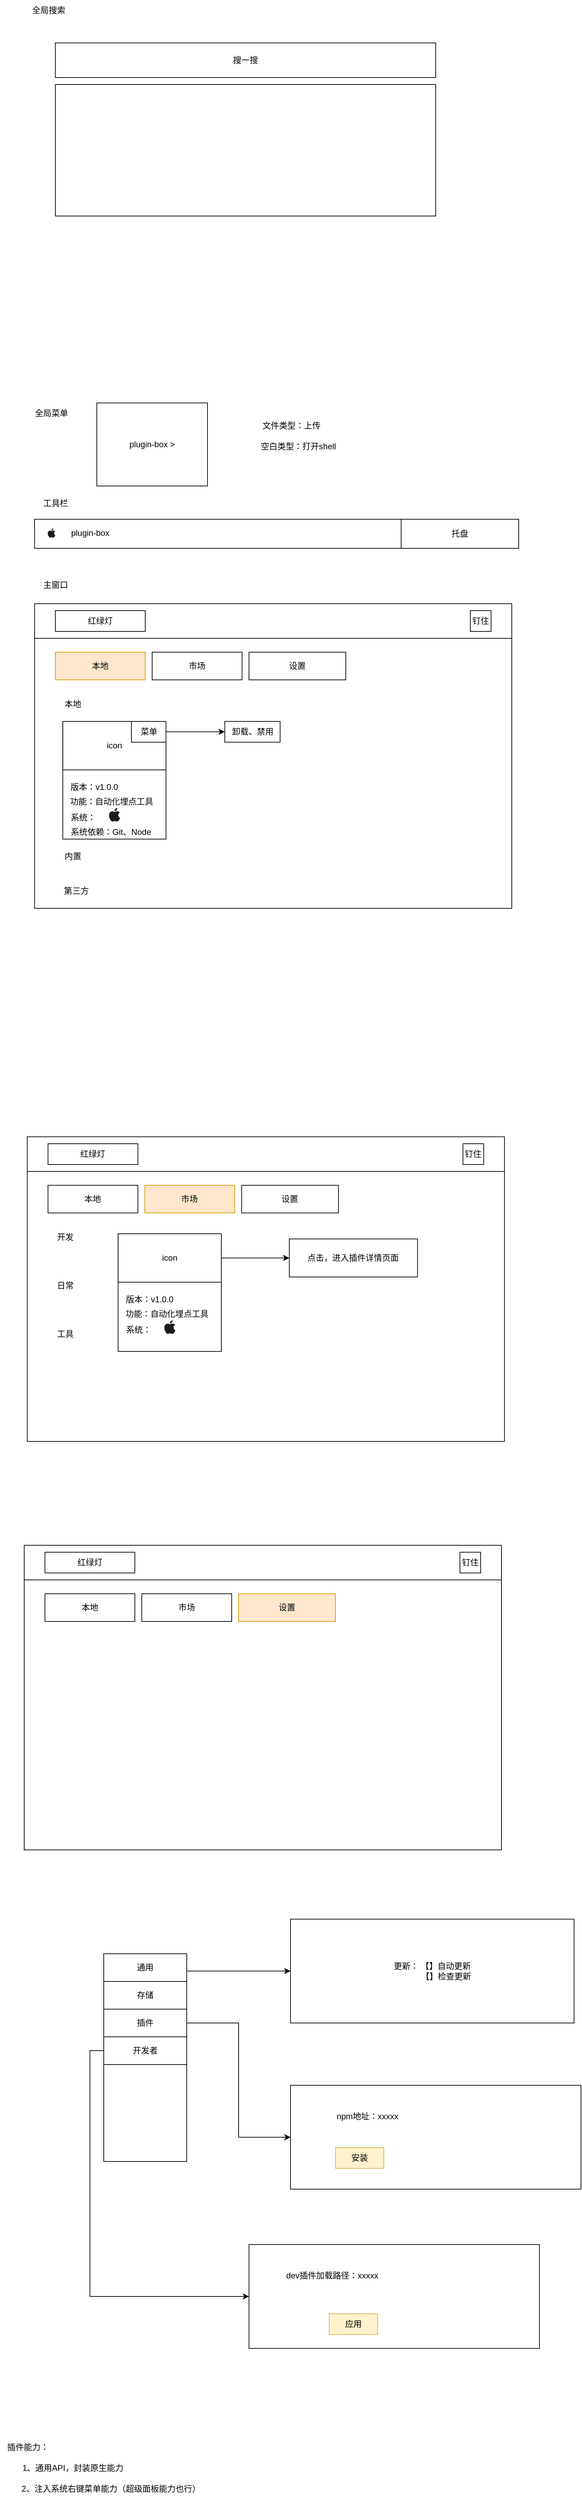 <mxfile version="23.1.1" type="github">
  <diagram name="Page-1" id="03018318-947c-dd8e-b7a3-06fadd420f32">
    <mxGraphModel dx="1094" dy="1519" grid="1" gridSize="10" guides="1" tooltips="1" connect="1" arrows="1" fold="1" page="1" pageScale="1" pageWidth="1100" pageHeight="850" background="#ffffff" math="0" shadow="0">
      <root>
        <mxCell id="0" />
        <mxCell id="1" parent="0" />
        <mxCell id="d_EyPhG1koHHxLtSO-FC-1" value="" style="rounded=0;whiteSpace=wrap;html=1;" parent="1" vertex="1">
          <mxGeometry x="140" y="680" width="690" height="390" as="geometry" />
        </mxCell>
        <mxCell id="d_EyPhG1koHHxLtSO-FC-2" value="市场" style="rounded=0;whiteSpace=wrap;html=1;" parent="1" vertex="1">
          <mxGeometry x="310" y="700" width="130" height="40" as="geometry" />
        </mxCell>
        <mxCell id="d_EyPhG1koHHxLtSO-FC-3" value="本地" style="rounded=0;whiteSpace=wrap;html=1;fillColor=#ffe6cc;strokeColor=#d79b00;" parent="1" vertex="1">
          <mxGeometry x="170" y="700" width="130" height="40" as="geometry" />
        </mxCell>
        <mxCell id="d_EyPhG1koHHxLtSO-FC-4" value="设置" style="rounded=0;whiteSpace=wrap;html=1;" parent="1" vertex="1">
          <mxGeometry x="450" y="700" width="140" height="40" as="geometry" />
        </mxCell>
        <mxCell id="d_EyPhG1koHHxLtSO-FC-7" value="搜一搜" style="rounded=0;whiteSpace=wrap;html=1;" parent="1" vertex="1">
          <mxGeometry x="170" y="-180" width="550" height="50" as="geometry" />
        </mxCell>
        <mxCell id="d_EyPhG1koHHxLtSO-FC-8" value="" style="rounded=0;whiteSpace=wrap;html=1;" parent="1" vertex="1">
          <mxGeometry x="140" y="630" width="690" height="50" as="geometry" />
        </mxCell>
        <mxCell id="d_EyPhG1koHHxLtSO-FC-9" value="红绿灯" style="rounded=0;whiteSpace=wrap;html=1;" parent="1" vertex="1">
          <mxGeometry x="170" y="640" width="130" height="30" as="geometry" />
        </mxCell>
        <mxCell id="d_EyPhG1koHHxLtSO-FC-10" value="钉住" style="rounded=0;whiteSpace=wrap;html=1;" parent="1" vertex="1">
          <mxGeometry x="770" y="640" width="30" height="30" as="geometry" />
        </mxCell>
        <mxCell id="d_EyPhG1koHHxLtSO-FC-11" value="" style="rounded=0;whiteSpace=wrap;html=1;" parent="1" vertex="1">
          <mxGeometry x="170" y="-120" width="550" height="190" as="geometry" />
        </mxCell>
        <mxCell id="d_EyPhG1koHHxLtSO-FC-12" value="" style="rounded=0;whiteSpace=wrap;html=1;" parent="1" vertex="1">
          <mxGeometry x="140" y="508" width="700" height="42" as="geometry" />
        </mxCell>
        <mxCell id="d_EyPhG1koHHxLtSO-FC-13" value="工具栏" style="text;html=1;align=center;verticalAlign=middle;resizable=0;points=[];autosize=1;strokeColor=none;fillColor=none;" parent="1" vertex="1">
          <mxGeometry x="140" y="470" width="60" height="30" as="geometry" />
        </mxCell>
        <mxCell id="d_EyPhG1koHHxLtSO-FC-14" value="主窗口" style="text;html=1;align=center;verticalAlign=middle;resizable=0;points=[];autosize=1;strokeColor=none;fillColor=none;" parent="1" vertex="1">
          <mxGeometry x="140" y="588" width="60" height="30" as="geometry" />
        </mxCell>
        <mxCell id="d_EyPhG1koHHxLtSO-FC-15" value="全局搜索" style="text;html=1;align=center;verticalAlign=middle;resizable=0;points=[];autosize=1;strokeColor=none;fillColor=none;" parent="1" vertex="1">
          <mxGeometry x="125" y="-242" width="70" height="30" as="geometry" />
        </mxCell>
        <mxCell id="d_EyPhG1koHHxLtSO-FC-17" value="" style="dashed=0;outlineConnect=0;html=1;align=center;labelPosition=center;verticalLabelPosition=bottom;verticalAlign=top;shape=mxgraph.weblogos.apple;fillColor=#1B1C1C;strokeColor=none" parent="1" vertex="1">
          <mxGeometry x="158.8" y="521.16" width="11.2" height="13.68" as="geometry" />
        </mxCell>
        <mxCell id="d_EyPhG1koHHxLtSO-FC-18" value="plugin-box" style="text;html=1;align=center;verticalAlign=middle;resizable=0;points=[];autosize=1;strokeColor=none;fillColor=none;" parent="1" vertex="1">
          <mxGeometry x="180" y="513" width="80" height="30" as="geometry" />
        </mxCell>
        <mxCell id="d_EyPhG1koHHxLtSO-FC-19" value="全局菜单" style="text;html=1;align=center;verticalAlign=middle;resizable=0;points=[];autosize=1;strokeColor=none;fillColor=none;" parent="1" vertex="1">
          <mxGeometry x="129.4" y="340" width="70" height="30" as="geometry" />
        </mxCell>
        <mxCell id="d_EyPhG1koHHxLtSO-FC-20" value="plugin-box &amp;gt;" style="rounded=0;whiteSpace=wrap;html=1;" parent="1" vertex="1">
          <mxGeometry x="230" y="340" width="160" height="120" as="geometry" />
        </mxCell>
        <mxCell id="d_EyPhG1koHHxLtSO-FC-22" value="文件类型：上传" style="text;html=1;align=center;verticalAlign=middle;resizable=0;points=[];autosize=1;strokeColor=none;fillColor=none;" parent="1" vertex="1">
          <mxGeometry x="456" y="358" width="110" height="30" as="geometry" />
        </mxCell>
        <mxCell id="d_EyPhG1koHHxLtSO-FC-23" value="空白类型：打开shell" style="text;html=1;align=center;verticalAlign=middle;resizable=0;points=[];autosize=1;strokeColor=none;fillColor=none;" parent="1" vertex="1">
          <mxGeometry x="456" y="388" width="130" height="30" as="geometry" />
        </mxCell>
        <mxCell id="o-zOcZhz4W4yG8CBaR5f-13" value="" style="rounded=0;whiteSpace=wrap;html=1;" vertex="1" parent="1">
          <mxGeometry x="125" y="2040" width="690" height="390" as="geometry" />
        </mxCell>
        <mxCell id="o-zOcZhz4W4yG8CBaR5f-14" value="市场" style="rounded=0;whiteSpace=wrap;html=1;" vertex="1" parent="1">
          <mxGeometry x="295" y="2060" width="130" height="40" as="geometry" />
        </mxCell>
        <mxCell id="o-zOcZhz4W4yG8CBaR5f-15" value="本地" style="rounded=0;whiteSpace=wrap;html=1;" vertex="1" parent="1">
          <mxGeometry x="155" y="2060" width="130" height="40" as="geometry" />
        </mxCell>
        <mxCell id="o-zOcZhz4W4yG8CBaR5f-16" value="设置" style="rounded=0;whiteSpace=wrap;html=1;fillColor=#ffe6cc;strokeColor=#d79b00;" vertex="1" parent="1">
          <mxGeometry x="435" y="2060" width="140" height="40" as="geometry" />
        </mxCell>
        <mxCell id="o-zOcZhz4W4yG8CBaR5f-18" value="" style="rounded=0;whiteSpace=wrap;html=1;" vertex="1" parent="1">
          <mxGeometry x="125" y="1990" width="690" height="50" as="geometry" />
        </mxCell>
        <mxCell id="o-zOcZhz4W4yG8CBaR5f-19" value="红绿灯" style="rounded=0;whiteSpace=wrap;html=1;" vertex="1" parent="1">
          <mxGeometry x="155" y="2000" width="130" height="30" as="geometry" />
        </mxCell>
        <mxCell id="o-zOcZhz4W4yG8CBaR5f-20" value="钉住" style="rounded=0;whiteSpace=wrap;html=1;" vertex="1" parent="1">
          <mxGeometry x="755" y="2000" width="30" height="30" as="geometry" />
        </mxCell>
        <mxCell id="o-zOcZhz4W4yG8CBaR5f-24" value="" style="rounded=0;whiteSpace=wrap;html=1;" vertex="1" parent="1">
          <mxGeometry x="129.4" y="1450" width="690" height="390" as="geometry" />
        </mxCell>
        <mxCell id="o-zOcZhz4W4yG8CBaR5f-25" value="市场" style="rounded=0;whiteSpace=wrap;html=1;fillColor=#ffe6cc;strokeColor=#d79b00;" vertex="1" parent="1">
          <mxGeometry x="299.4" y="1470" width="130" height="40" as="geometry" />
        </mxCell>
        <mxCell id="o-zOcZhz4W4yG8CBaR5f-26" value="本地" style="rounded=0;whiteSpace=wrap;html=1;" vertex="1" parent="1">
          <mxGeometry x="159.4" y="1470" width="130" height="40" as="geometry" />
        </mxCell>
        <mxCell id="o-zOcZhz4W4yG8CBaR5f-27" value="设置" style="rounded=0;whiteSpace=wrap;html=1;" vertex="1" parent="1">
          <mxGeometry x="439.4" y="1470" width="140" height="40" as="geometry" />
        </mxCell>
        <mxCell id="o-zOcZhz4W4yG8CBaR5f-29" value="" style="rounded=0;whiteSpace=wrap;html=1;" vertex="1" parent="1">
          <mxGeometry x="129.4" y="1400" width="690" height="50" as="geometry" />
        </mxCell>
        <mxCell id="o-zOcZhz4W4yG8CBaR5f-30" value="红绿灯" style="rounded=0;whiteSpace=wrap;html=1;" vertex="1" parent="1">
          <mxGeometry x="159.4" y="1410" width="130" height="30" as="geometry" />
        </mxCell>
        <mxCell id="o-zOcZhz4W4yG8CBaR5f-31" value="钉住" style="rounded=0;whiteSpace=wrap;html=1;" vertex="1" parent="1">
          <mxGeometry x="759.4" y="1410" width="30" height="30" as="geometry" />
        </mxCell>
        <mxCell id="o-zOcZhz4W4yG8CBaR5f-33" value="开发" style="text;html=1;align=center;verticalAlign=middle;resizable=0;points=[];autosize=1;strokeColor=none;fillColor=none;" vertex="1" parent="1">
          <mxGeometry x="159.4" y="1530" width="50" height="30" as="geometry" />
        </mxCell>
        <mxCell id="o-zOcZhz4W4yG8CBaR5f-34" value="日常" style="text;html=1;align=center;verticalAlign=middle;resizable=0;points=[];autosize=1;strokeColor=none;fillColor=none;" vertex="1" parent="1">
          <mxGeometry x="159.4" y="1600" width="50" height="30" as="geometry" />
        </mxCell>
        <mxCell id="o-zOcZhz4W4yG8CBaR5f-50" value="" style="group" vertex="1" connectable="0" parent="1">
          <mxGeometry x="180" y="800" width="150" height="175" as="geometry" />
        </mxCell>
        <mxCell id="o-zOcZhz4W4yG8CBaR5f-4" value="" style="rounded=0;whiteSpace=wrap;html=1;movable=0;resizable=0;rotatable=0;deletable=0;editable=0;locked=1;connectable=0;" vertex="1" parent="o-zOcZhz4W4yG8CBaR5f-50">
          <mxGeometry x="0.814" width="149.186" height="170" as="geometry" />
        </mxCell>
        <mxCell id="o-zOcZhz4W4yG8CBaR5f-5" value="icon" style="rounded=0;whiteSpace=wrap;html=1;" vertex="1" parent="o-zOcZhz4W4yG8CBaR5f-50">
          <mxGeometry x="0.814" width="149.186" height="70" as="geometry" />
        </mxCell>
        <mxCell id="o-zOcZhz4W4yG8CBaR5f-7" value="版本：v1.0.0" style="text;html=1;align=center;verticalAlign=middle;resizable=0;points=[];autosize=1;strokeColor=none;fillColor=none;" vertex="1" parent="o-zOcZhz4W4yG8CBaR5f-50">
          <mxGeometry x="0.814" y="80" width="90" height="30" as="geometry" />
        </mxCell>
        <mxCell id="o-zOcZhz4W4yG8CBaR5f-8" value="功能：自动化埋点工具" style="text;html=1;align=center;verticalAlign=middle;resizable=0;points=[];autosize=1;strokeColor=none;fillColor=none;" vertex="1" parent="o-zOcZhz4W4yG8CBaR5f-50">
          <mxGeometry x="0.814" y="101.2" width="140" height="30" as="geometry" />
        </mxCell>
        <mxCell id="o-zOcZhz4W4yG8CBaR5f-9" value="系统：" style="text;html=1;align=center;verticalAlign=middle;resizable=0;points=[];autosize=1;strokeColor=none;fillColor=none;" vertex="1" parent="o-zOcZhz4W4yG8CBaR5f-50">
          <mxGeometry y="124.4" width="60" height="30" as="geometry" />
        </mxCell>
        <mxCell id="o-zOcZhz4W4yG8CBaR5f-11" value="" style="shape=image;html=1;verticalAlign=top;verticalLabelPosition=bottom;labelBackgroundColor=#ffffff;imageAspect=0;aspect=fixed;image=https://cdn3.iconfinder.com/data/icons/picons-social/57/32-windows8-128.png" vertex="1" parent="o-zOcZhz4W4yG8CBaR5f-50">
          <mxGeometry x="47.252" y="132.0" width="12.749" height="12.749" as="geometry" />
        </mxCell>
        <mxCell id="o-zOcZhz4W4yG8CBaR5f-51" value="" style="dashed=0;outlineConnect=0;html=1;align=center;labelPosition=center;verticalLabelPosition=bottom;verticalAlign=top;shape=mxgraph.weblogos.apple;fillColor=#1B1C1C;strokeColor=none" vertex="1" parent="o-zOcZhz4W4yG8CBaR5f-50">
          <mxGeometry x="67.22" y="125" width="16.38" height="20" as="geometry" />
        </mxCell>
        <mxCell id="o-zOcZhz4W4yG8CBaR5f-88" value="菜单" style="text;html=1;align=center;verticalAlign=middle;resizable=0;points=[];autosize=1;strokeColor=default;fillColor=none;" vertex="1" parent="o-zOcZhz4W4yG8CBaR5f-50">
          <mxGeometry x="100" width="50" height="30" as="geometry" />
        </mxCell>
        <mxCell id="o-zOcZhz4W4yG8CBaR5f-104" value="系统依赖：Git、Node" style="text;html=1;align=center;verticalAlign=middle;resizable=0;points=[];autosize=1;strokeColor=none;fillColor=none;" vertex="1" parent="o-zOcZhz4W4yG8CBaR5f-50">
          <mxGeometry y="145" width="140" height="30" as="geometry" />
        </mxCell>
        <mxCell id="o-zOcZhz4W4yG8CBaR5f-52" value="工具" style="text;html=1;align=center;verticalAlign=middle;resizable=0;points=[];autosize=1;strokeColor=none;fillColor=none;" vertex="1" parent="1">
          <mxGeometry x="159.4" y="1670" width="50" height="30" as="geometry" />
        </mxCell>
        <mxCell id="o-zOcZhz4W4yG8CBaR5f-53" value="" style="rounded=0;whiteSpace=wrap;html=1;" vertex="1" parent="1">
          <mxGeometry x="240" y="2580" width="120" height="300" as="geometry" />
        </mxCell>
        <mxCell id="o-zOcZhz4W4yG8CBaR5f-62" style="edgeStyle=orthogonalEdgeStyle;rounded=0;orthogonalLoop=1;jettySize=auto;html=1;exitX=1;exitY=0.5;exitDx=0;exitDy=0;entryX=0;entryY=0.5;entryDx=0;entryDy=0;" edge="1" parent="1" source="o-zOcZhz4W4yG8CBaR5f-54" target="o-zOcZhz4W4yG8CBaR5f-61">
          <mxGeometry relative="1" as="geometry">
            <Array as="points">
              <mxPoint x="360" y="2605" />
            </Array>
          </mxGeometry>
        </mxCell>
        <mxCell id="o-zOcZhz4W4yG8CBaR5f-54" value="通用" style="rounded=0;whiteSpace=wrap;html=1;" vertex="1" parent="1">
          <mxGeometry x="240" y="2580" width="120" height="40" as="geometry" />
        </mxCell>
        <mxCell id="o-zOcZhz4W4yG8CBaR5f-56" value="存储" style="rounded=0;whiteSpace=wrap;html=1;" vertex="1" parent="1">
          <mxGeometry x="240" y="2620" width="120" height="40" as="geometry" />
        </mxCell>
        <mxCell id="o-zOcZhz4W4yG8CBaR5f-61" value="更新： 【】自动更新&lt;br&gt;&amp;nbsp; &amp;nbsp; &amp;nbsp; &amp;nbsp; &amp;nbsp; &amp;nbsp; 【】检查更新&lt;br&gt;" style="rounded=0;whiteSpace=wrap;html=1;" vertex="1" parent="1">
          <mxGeometry x="510" y="2530" width="410" height="150" as="geometry" />
        </mxCell>
        <mxCell id="o-zOcZhz4W4yG8CBaR5f-63" value="本地" style="text;html=1;align=center;verticalAlign=middle;resizable=0;points=[];autosize=1;strokeColor=none;fillColor=none;" vertex="1" parent="1">
          <mxGeometry x="170" y="760" width="50" height="30" as="geometry" />
        </mxCell>
        <mxCell id="o-zOcZhz4W4yG8CBaR5f-64" value="内置" style="text;html=1;align=center;verticalAlign=middle;resizable=0;points=[];autosize=1;strokeColor=none;fillColor=none;" vertex="1" parent="1">
          <mxGeometry x="170" y="980" width="50" height="30" as="geometry" />
        </mxCell>
        <mxCell id="o-zOcZhz4W4yG8CBaR5f-65" value="第三方" style="text;html=1;align=center;verticalAlign=middle;resizable=0;points=[];autosize=1;strokeColor=none;fillColor=none;" vertex="1" parent="1">
          <mxGeometry x="170" y="1030" width="60" height="30" as="geometry" />
        </mxCell>
        <mxCell id="o-zOcZhz4W4yG8CBaR5f-66" value="插件" style="rounded=0;whiteSpace=wrap;html=1;" vertex="1" parent="1">
          <mxGeometry x="240" y="2660" width="120" height="40" as="geometry" />
        </mxCell>
        <mxCell id="o-zOcZhz4W4yG8CBaR5f-67" value="" style="rounded=0;whiteSpace=wrap;html=1;" vertex="1" parent="1">
          <mxGeometry x="510" y="2770" width="420" height="150" as="geometry" />
        </mxCell>
        <mxCell id="o-zOcZhz4W4yG8CBaR5f-68" style="edgeStyle=orthogonalEdgeStyle;rounded=0;orthogonalLoop=1;jettySize=auto;html=1;exitX=1;exitY=0.5;exitDx=0;exitDy=0;entryX=0;entryY=0.5;entryDx=0;entryDy=0;" edge="1" parent="1" source="o-zOcZhz4W4yG8CBaR5f-66" target="o-zOcZhz4W4yG8CBaR5f-67">
          <mxGeometry relative="1" as="geometry">
            <mxPoint x="490" y="2840" as="targetPoint" />
          </mxGeometry>
        </mxCell>
        <mxCell id="o-zOcZhz4W4yG8CBaR5f-71" style="edgeStyle=orthogonalEdgeStyle;rounded=0;orthogonalLoop=1;jettySize=auto;html=1;exitX=0;exitY=0.5;exitDx=0;exitDy=0;entryX=0;entryY=0.5;entryDx=0;entryDy=0;" edge="1" parent="1" source="o-zOcZhz4W4yG8CBaR5f-69" target="o-zOcZhz4W4yG8CBaR5f-70">
          <mxGeometry relative="1" as="geometry" />
        </mxCell>
        <mxCell id="o-zOcZhz4W4yG8CBaR5f-69" value="开发者" style="rounded=0;whiteSpace=wrap;html=1;" vertex="1" parent="1">
          <mxGeometry x="240" y="2700" width="120" height="40" as="geometry" />
        </mxCell>
        <mxCell id="o-zOcZhz4W4yG8CBaR5f-70" value="" style="rounded=0;whiteSpace=wrap;html=1;" vertex="1" parent="1">
          <mxGeometry x="450" y="3000" width="420" height="150" as="geometry" />
        </mxCell>
        <mxCell id="o-zOcZhz4W4yG8CBaR5f-72" value="安装" style="whiteSpace=wrap;html=1;fillColor=#fff2cc;strokeColor=#d6b656;" vertex="1" parent="1">
          <mxGeometry x="575" y="2860" width="70" height="30" as="geometry" />
        </mxCell>
        <mxCell id="o-zOcZhz4W4yG8CBaR5f-74" value="npm地址：xxxxx" style="text;html=1;align=center;verticalAlign=middle;resizable=0;points=[];autosize=1;strokeColor=none;fillColor=none;" vertex="1" parent="1">
          <mxGeometry x="566" y="2800" width="110" height="30" as="geometry" />
        </mxCell>
        <mxCell id="o-zOcZhz4W4yG8CBaR5f-75" value="dev插件加载路径：xxxxx&lt;span class=&quot;eusoft-eudic-chrome-extension-translate-content&quot;&gt;&lt;/span&gt;" style="text;html=1;align=center;verticalAlign=middle;resizable=0;points=[];autosize=1;strokeColor=none;fillColor=none;" vertex="1" parent="1">
          <mxGeometry x="490" y="3030" width="160" height="30" as="geometry" />
        </mxCell>
        <mxCell id="o-zOcZhz4W4yG8CBaR5f-76" value="应用" style="whiteSpace=wrap;html=1;fillColor=#fff2cc;strokeColor=#d6b656;" vertex="1" parent="1">
          <mxGeometry x="566" y="3100" width="70" height="30" as="geometry" />
        </mxCell>
        <mxCell id="o-zOcZhz4W4yG8CBaR5f-89" value="卸载、禁用" style="text;html=1;align=center;verticalAlign=middle;resizable=0;points=[];autosize=1;strokeColor=default;fillColor=none;" vertex="1" parent="1">
          <mxGeometry x="415" y="800" width="80" height="30" as="geometry" />
        </mxCell>
        <mxCell id="o-zOcZhz4W4yG8CBaR5f-90" value="" style="edgeStyle=orthogonalEdgeStyle;rounded=0;orthogonalLoop=1;jettySize=auto;html=1;" edge="1" parent="1" source="o-zOcZhz4W4yG8CBaR5f-88" target="o-zOcZhz4W4yG8CBaR5f-89">
          <mxGeometry relative="1" as="geometry" />
        </mxCell>
        <mxCell id="o-zOcZhz4W4yG8CBaR5f-93" value="" style="group" vertex="1" connectable="0" parent="1">
          <mxGeometry x="260" y="1540" width="150" height="170" as="geometry" />
        </mxCell>
        <mxCell id="o-zOcZhz4W4yG8CBaR5f-94" value="" style="rounded=0;whiteSpace=wrap;html=1;movable=0;resizable=0;rotatable=0;deletable=0;editable=0;locked=1;connectable=0;" vertex="1" parent="o-zOcZhz4W4yG8CBaR5f-93">
          <mxGeometry x="0.814" width="149.186" height="170" as="geometry" />
        </mxCell>
        <mxCell id="o-zOcZhz4W4yG8CBaR5f-95" value="icon" style="rounded=0;whiteSpace=wrap;html=1;" vertex="1" parent="o-zOcZhz4W4yG8CBaR5f-93">
          <mxGeometry x="0.814" width="149.186" height="70" as="geometry" />
        </mxCell>
        <mxCell id="o-zOcZhz4W4yG8CBaR5f-96" value="版本：v1.0.0" style="text;html=1;align=center;verticalAlign=middle;resizable=0;points=[];autosize=1;strokeColor=none;fillColor=none;" vertex="1" parent="o-zOcZhz4W4yG8CBaR5f-93">
          <mxGeometry x="0.814" y="80" width="90" height="30" as="geometry" />
        </mxCell>
        <mxCell id="o-zOcZhz4W4yG8CBaR5f-97" value="功能：自动化埋点工具" style="text;html=1;align=center;verticalAlign=middle;resizable=0;points=[];autosize=1;strokeColor=none;fillColor=none;" vertex="1" parent="o-zOcZhz4W4yG8CBaR5f-93">
          <mxGeometry x="0.814" y="101.2" width="140" height="30" as="geometry" />
        </mxCell>
        <mxCell id="o-zOcZhz4W4yG8CBaR5f-98" value="系统：" style="text;html=1;align=center;verticalAlign=middle;resizable=0;points=[];autosize=1;strokeColor=none;fillColor=none;" vertex="1" parent="o-zOcZhz4W4yG8CBaR5f-93">
          <mxGeometry y="124.4" width="60" height="30" as="geometry" />
        </mxCell>
        <mxCell id="o-zOcZhz4W4yG8CBaR5f-99" value="" style="shape=image;html=1;verticalAlign=top;verticalLabelPosition=bottom;labelBackgroundColor=#ffffff;imageAspect=0;aspect=fixed;image=https://cdn3.iconfinder.com/data/icons/picons-social/57/32-windows8-128.png" vertex="1" parent="o-zOcZhz4W4yG8CBaR5f-93">
          <mxGeometry x="47.252" y="132.0" width="12.749" height="12.749" as="geometry" />
        </mxCell>
        <mxCell id="o-zOcZhz4W4yG8CBaR5f-100" value="" style="dashed=0;outlineConnect=0;html=1;align=center;labelPosition=center;verticalLabelPosition=bottom;verticalAlign=top;shape=mxgraph.weblogos.apple;fillColor=#1B1C1C;strokeColor=none" vertex="1" parent="o-zOcZhz4W4yG8CBaR5f-93">
          <mxGeometry x="67.22" y="125" width="16.38" height="20" as="geometry" />
        </mxCell>
        <mxCell id="o-zOcZhz4W4yG8CBaR5f-102" value="点击，进入插件详情页面" style="whiteSpace=wrap;html=1;rounded=0;" vertex="1" parent="1">
          <mxGeometry x="508.29" y="1547.5" width="185.41" height="55" as="geometry" />
        </mxCell>
        <mxCell id="o-zOcZhz4W4yG8CBaR5f-103" value="" style="edgeStyle=orthogonalEdgeStyle;rounded=0;orthogonalLoop=1;jettySize=auto;html=1;" edge="1" parent="1" source="o-zOcZhz4W4yG8CBaR5f-95" target="o-zOcZhz4W4yG8CBaR5f-102">
          <mxGeometry relative="1" as="geometry" />
        </mxCell>
        <mxCell id="o-zOcZhz4W4yG8CBaR5f-105" value="插件能力：" style="text;html=1;align=center;verticalAlign=middle;resizable=0;points=[];autosize=1;strokeColor=none;fillColor=none;" vertex="1" parent="1">
          <mxGeometry x="90" y="3278" width="80" height="30" as="geometry" />
        </mxCell>
        <mxCell id="o-zOcZhz4W4yG8CBaR5f-107" value="1、通用API，封装原生能力" style="text;html=1;align=center;verticalAlign=middle;resizable=0;points=[];autosize=1;strokeColor=none;fillColor=none;" vertex="1" parent="1">
          <mxGeometry x="110" y="3308" width="170" height="30" as="geometry" />
        </mxCell>
        <mxCell id="o-zOcZhz4W4yG8CBaR5f-108" value="2、注入系统右键菜单能力（超级面板能力也行）&lt;span class=&quot;eusoft-eudic-chrome-extension-translate-content&quot;&gt;&lt;/span&gt;" style="text;html=1;align=center;verticalAlign=middle;resizable=0;points=[];autosize=1;strokeColor=none;fillColor=none;" vertex="1" parent="1">
          <mxGeometry x="110" y="3338" width="280" height="30" as="geometry" />
        </mxCell>
        <mxCell id="o-zOcZhz4W4yG8CBaR5f-110" value="托盘" style="whiteSpace=wrap;html=1;" vertex="1" parent="1">
          <mxGeometry x="670" y="508" width="170" height="42" as="geometry" />
        </mxCell>
      </root>
    </mxGraphModel>
  </diagram>
</mxfile>
